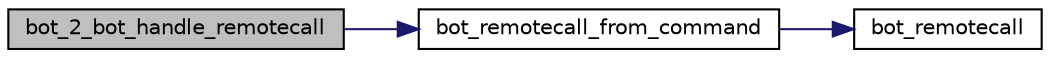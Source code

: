 digraph G
{
  edge [fontname="Helvetica",fontsize="10",labelfontname="Helvetica",labelfontsize="10"];
  node [fontname="Helvetica",fontsize="10",shape=record];
  rankdir="LR";
  Node1 [label="bot_2_bot_handle_remotecall",height=0.2,width=0.4,color="black", fillcolor="grey75", style="filled" fontcolor="black"];
  Node1 -> Node2 [color="midnightblue",fontsize="10",style="solid",fontname="Helvetica"];
  Node2 [label="bot_remotecall_from_command",height=0.2,width=0.4,color="black", fillcolor="white", style="filled",URL="$behaviour__remotecall_8c.html#a2d4d5ffc85a46ea33524f7afc2ff01fb",tooltip="Fuehrt einen RemoteCall aus."];
  Node2 -> Node3 [color="midnightblue",fontsize="10",style="solid",fontname="Helvetica"];
  Node3 [label="bot_remotecall",height=0.2,width=0.4,color="black", fillcolor="white", style="filled",URL="$behaviour__remotecall_8c.html#ac29918eefe5051bf14524c1d41a4be2a",tooltip="Fuehrt einen RemoteCall aus."];
}
